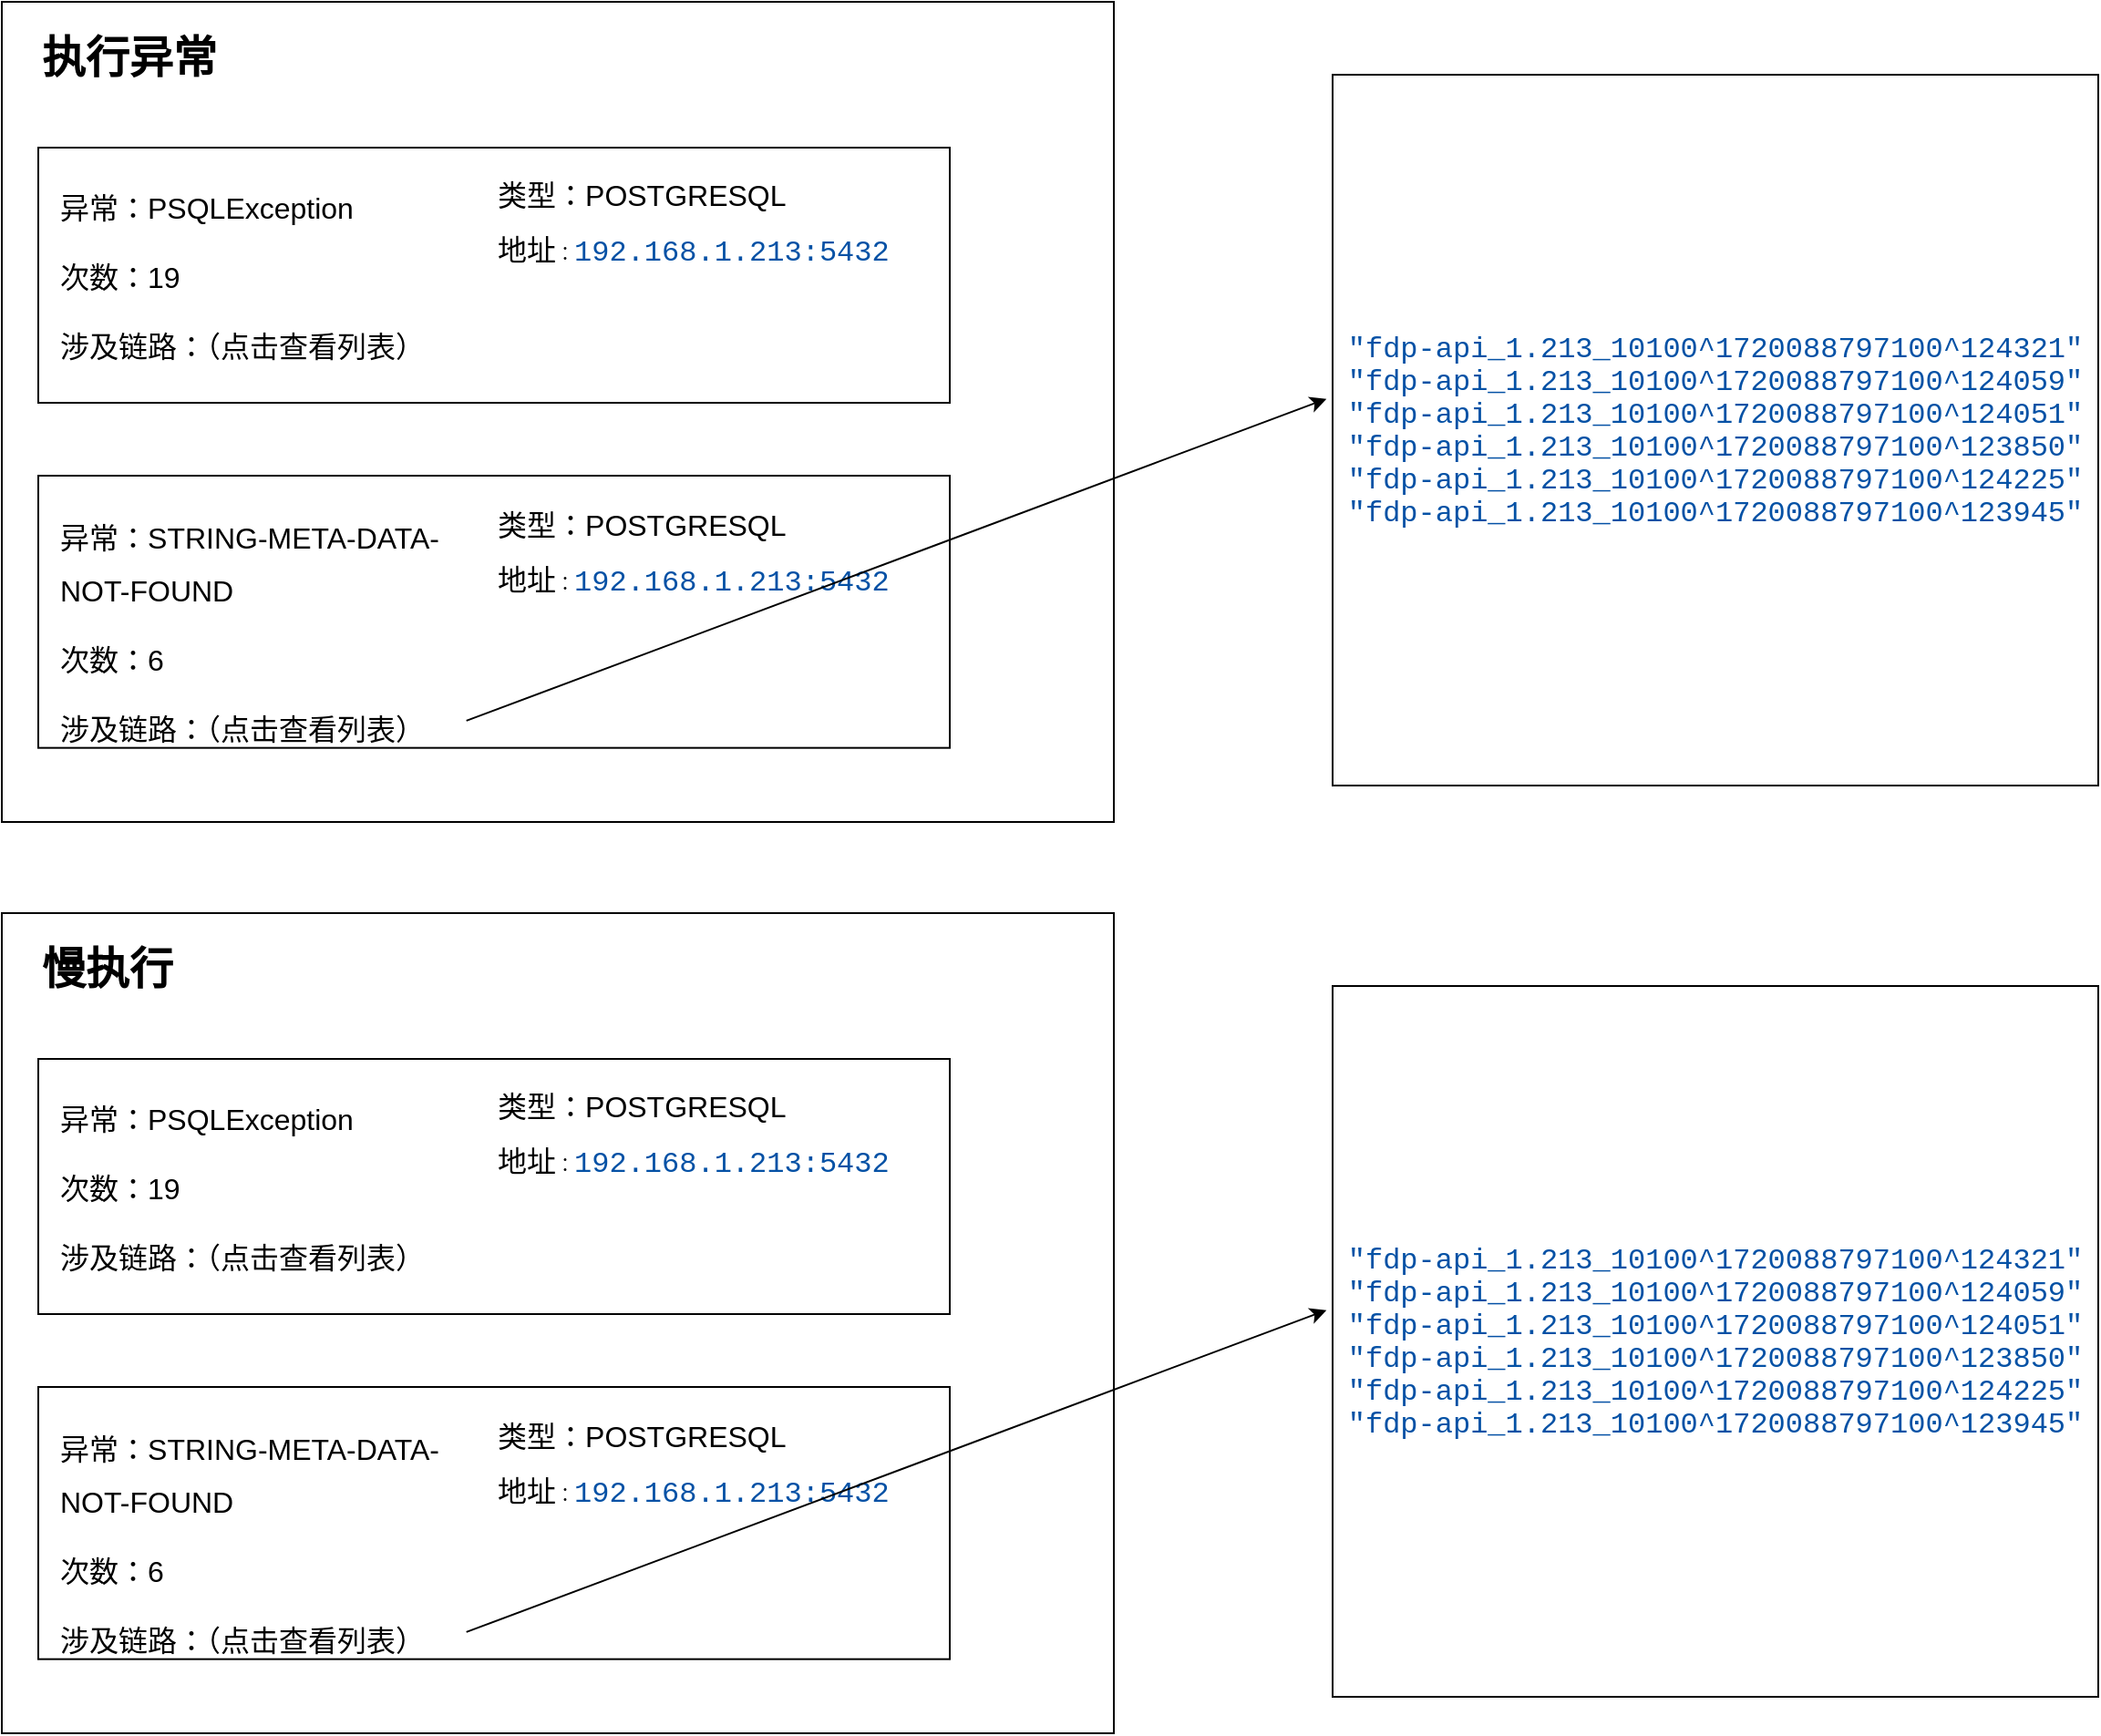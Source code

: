 <mxfile version="24.6.4" type="github">
  <diagram name="第 1 页" id="ANI2F4AvsXiIucCKKWBM">
    <mxGraphModel dx="2876" dy="1063" grid="1" gridSize="10" guides="1" tooltips="1" connect="1" arrows="1" fold="1" page="1" pageScale="1" pageWidth="827" pageHeight="1169" math="0" shadow="0">
      <root>
        <mxCell id="0" />
        <mxCell id="1" parent="0" />
        <mxCell id="_UZ0ICPovGzDHKH6tCGx-6" value="" style="whiteSpace=wrap;html=1;" vertex="1" parent="1">
          <mxGeometry x="-810" y="20" width="610" height="450" as="geometry" />
        </mxCell>
        <mxCell id="_UZ0ICPovGzDHKH6tCGx-14" value="" style="group" vertex="1" connectable="0" parent="1">
          <mxGeometry x="-790" y="100" width="500" height="140" as="geometry" />
        </mxCell>
        <mxCell id="_UZ0ICPovGzDHKH6tCGx-8" value="" style="rounded=0;whiteSpace=wrap;html=1;" vertex="1" parent="_UZ0ICPovGzDHKH6tCGx-14">
          <mxGeometry width="500" height="140" as="geometry" />
        </mxCell>
        <mxCell id="_UZ0ICPovGzDHKH6tCGx-9" value="&lt;h1 style=&quot;margin-top: 0px;&quot;&gt;&lt;span style=&quot;font-weight: normal;&quot;&gt;&lt;font style=&quot;font-size: 16px;&quot;&gt;异常：PSQLException&lt;/font&gt;&lt;/span&gt;&lt;/h1&gt;&lt;div&gt;&lt;span style=&quot;font-weight: normal;&quot;&gt;&lt;font style=&quot;font-size: 16px;&quot;&gt;次数：19&lt;/font&gt;&lt;/span&gt;&lt;/div&gt;&lt;div&gt;&lt;span style=&quot;font-weight: normal;&quot;&gt;&lt;font style=&quot;font-size: 16px;&quot;&gt;&lt;br&gt;&lt;/font&gt;&lt;/span&gt;&lt;/div&gt;&lt;div&gt;&lt;span style=&quot;font-weight: normal;&quot;&gt;&lt;font style=&quot;font-size: 16px;&quot;&gt;涉及链路：（点击查看列表）&lt;/font&gt;&lt;/span&gt;&lt;/div&gt;" style="text;html=1;whiteSpace=wrap;overflow=hidden;rounded=0;" vertex="1" parent="_UZ0ICPovGzDHKH6tCGx-14">
          <mxGeometry x="10" y="10" width="230" height="110" as="geometry" />
        </mxCell>
        <mxCell id="_UZ0ICPovGzDHKH6tCGx-10" value="&lt;h1 style=&quot;margin-top: 0px; font-size: 16px;&quot;&gt;&lt;span style=&quot;font-size: 16px; font-weight: 400;&quot;&gt;类型：&lt;/span&gt;&lt;span style=&quot;font-weight: normal;&quot;&gt;POSTGRESQL&lt;/span&gt;&lt;/h1&gt;&lt;div&gt;&lt;span style=&quot;font-weight: normal; font-size: 16px;&quot;&gt;地址&lt;/span&gt;&lt;span style=&quot;font-weight: normal;&quot;&gt;&lt;font size=&quot;1&quot;&gt;：&lt;/font&gt;&lt;/span&gt;&lt;span style=&quot;color: rgb(4, 81, 165); background-color: rgb(255, 255, 255); font-family: IBMPlexMono, &amp;quot;Courier New&amp;quot;, monospace, Consolas, &amp;quot;Courier New&amp;quot;, monospace; white-space: pre;&quot;&gt;&lt;font style=&quot;font-size: 16px;&quot;&gt;192.168.1.213:5432&lt;/font&gt;&lt;/span&gt;&lt;/div&gt;" style="text;html=1;whiteSpace=wrap;overflow=hidden;rounded=0;" vertex="1" parent="_UZ0ICPovGzDHKH6tCGx-14">
          <mxGeometry x="250" y="10" width="230" height="110" as="geometry" />
        </mxCell>
        <mxCell id="_UZ0ICPovGzDHKH6tCGx-15" value="" style="group" vertex="1" connectable="0" parent="1">
          <mxGeometry x="-790" y="280" width="500" height="160" as="geometry" />
        </mxCell>
        <mxCell id="_UZ0ICPovGzDHKH6tCGx-16" value="" style="rounded=0;whiteSpace=wrap;html=1;" vertex="1" parent="_UZ0ICPovGzDHKH6tCGx-15">
          <mxGeometry width="500" height="149.333" as="geometry" />
        </mxCell>
        <mxCell id="_UZ0ICPovGzDHKH6tCGx-17" value="&lt;h1 style=&quot;margin-top: 0px;&quot;&gt;&lt;span style=&quot;font-size: 19px; font-weight: normal;&quot;&gt;&lt;font style=&quot;font-size: 16px;&quot;&gt;异常：&lt;/font&gt;&lt;/span&gt;&lt;font style=&quot;font-size: 16px; font-weight: normal;&quot;&gt;STRING-META-DATA-NOT-FOUND&lt;/font&gt;&lt;/h1&gt;&lt;div&gt;&lt;span style=&quot;font-weight: normal;&quot;&gt;&lt;font style=&quot;font-size: 16px;&quot;&gt;次数：6&lt;/font&gt;&lt;/span&gt;&lt;/div&gt;&lt;div&gt;&lt;span style=&quot;font-weight: normal;&quot;&gt;&lt;font style=&quot;font-size: 16px;&quot;&gt;&lt;br&gt;&lt;/font&gt;&lt;/span&gt;&lt;/div&gt;&lt;div&gt;&lt;span style=&quot;font-weight: normal;&quot;&gt;&lt;font style=&quot;font-size: 16px;&quot;&gt;涉及链路：（点击查看列表）&lt;/font&gt;&lt;/span&gt;&lt;/div&gt;" style="text;html=1;whiteSpace=wrap;overflow=hidden;rounded=0;" vertex="1" parent="_UZ0ICPovGzDHKH6tCGx-15">
          <mxGeometry x="10" y="10.667" width="220" height="149.333" as="geometry" />
        </mxCell>
        <mxCell id="_UZ0ICPovGzDHKH6tCGx-18" value="&lt;h1 style=&quot;margin-top: 0px; font-size: 16px;&quot;&gt;&lt;span style=&quot;font-size: 16px; font-weight: 400;&quot;&gt;类型：&lt;/span&gt;&lt;span style=&quot;font-weight: normal;&quot;&gt;POSTGRESQL&lt;/span&gt;&lt;/h1&gt;&lt;div&gt;&lt;span style=&quot;font-weight: normal; font-size: 16px;&quot;&gt;地址&lt;/span&gt;&lt;span style=&quot;font-weight: normal;&quot;&gt;&lt;font size=&quot;1&quot;&gt;：&lt;/font&gt;&lt;/span&gt;&lt;span style=&quot;color: rgb(4, 81, 165); background-color: rgb(255, 255, 255); font-family: IBMPlexMono, &amp;quot;Courier New&amp;quot;, monospace, Consolas, &amp;quot;Courier New&amp;quot;, monospace; white-space: pre;&quot;&gt;&lt;font style=&quot;font-size: 16px;&quot;&gt;192.168.1.213:5432&lt;/font&gt;&lt;/span&gt;&lt;/div&gt;" style="text;html=1;whiteSpace=wrap;overflow=hidden;rounded=0;" vertex="1" parent="_UZ0ICPovGzDHKH6tCGx-15">
          <mxGeometry x="250" y="10.667" width="230" height="117.333" as="geometry" />
        </mxCell>
        <mxCell id="_UZ0ICPovGzDHKH6tCGx-19" value="" style="endArrow=classic;html=1;rounded=0;exitX=1.022;exitY=0.829;exitDx=0;exitDy=0;exitPerimeter=0;entryX=-0.008;entryY=0.456;entryDx=0;entryDy=0;entryPerimeter=0;" edge="1" parent="1" source="_UZ0ICPovGzDHKH6tCGx-17" target="_UZ0ICPovGzDHKH6tCGx-20">
          <mxGeometry width="50" height="50" relative="1" as="geometry">
            <mxPoint x="-180" y="410" as="sourcePoint" />
            <mxPoint x="-80" y="180" as="targetPoint" />
          </mxGeometry>
        </mxCell>
        <mxCell id="_UZ0ICPovGzDHKH6tCGx-20" value="&lt;div style=&quot;background-color: rgb(255, 255, 255); font-family: IBMPlexMono, &amp;quot;Courier New&amp;quot;, monospace, Consolas, &amp;quot;Courier New&amp;quot;, monospace; line-height: 18px; white-space: pre; font-size: 16px;&quot;&gt;&lt;div&gt;&lt;span style=&quot;color: #0451a5;&quot;&gt;&quot;fdp-api_1.213_10100^1720088797100^124321&quot;&lt;/span&gt;&lt;/div&gt;&lt;div&gt;&lt;span style=&quot;color: rgb(4, 81, 165);&quot;&gt;&quot;fdp-api_1.213_10100^1720088797100^124059&quot;&lt;/span&gt;&lt;/div&gt;&lt;div&gt;&lt;span style=&quot;color: rgb(4, 81, 165);&quot;&gt;&quot;fdp-api_1.213_10100^1720088797100^124051&quot;&lt;/span&gt;&lt;/div&gt;&lt;div&gt;&lt;span style=&quot;color: #0451a5;&quot;&gt;&quot;fdp-api_1.213_10100^1720088797100^123850&quot;&lt;/span&gt;&lt;/div&gt;&lt;div&gt;&lt;span style=&quot;color: #0451a5;&quot;&gt;&quot;fdp-api_1.213_10100^1720088797100^124225&quot;&lt;/span&gt;&lt;/div&gt;&lt;div&gt;&lt;span style=&quot;color: rgb(4, 81, 165);&quot;&gt;&quot;fdp-api_1.213_10100^1720088797100^123945&quot;&lt;/span&gt;&lt;/div&gt;&lt;/div&gt;" style="rounded=0;whiteSpace=wrap;html=1;" vertex="1" parent="1">
          <mxGeometry x="-80" y="60" width="420" height="390" as="geometry" />
        </mxCell>
        <mxCell id="_UZ0ICPovGzDHKH6tCGx-22" value="&lt;h1 style=&quot;margin-top: 0px;&quot;&gt;执行异常&lt;/h1&gt;" style="text;html=1;whiteSpace=wrap;overflow=hidden;rounded=0;" vertex="1" parent="1">
          <mxGeometry x="-790" y="30" width="180" height="120" as="geometry" />
        </mxCell>
        <mxCell id="_UZ0ICPovGzDHKH6tCGx-23" value="" style="whiteSpace=wrap;html=1;" vertex="1" parent="1">
          <mxGeometry x="-810" y="520" width="610" height="450" as="geometry" />
        </mxCell>
        <mxCell id="_UZ0ICPovGzDHKH6tCGx-24" value="" style="group" vertex="1" connectable="0" parent="1">
          <mxGeometry x="-790" y="600" width="500" height="140" as="geometry" />
        </mxCell>
        <mxCell id="_UZ0ICPovGzDHKH6tCGx-25" value="" style="rounded=0;whiteSpace=wrap;html=1;" vertex="1" parent="_UZ0ICPovGzDHKH6tCGx-24">
          <mxGeometry width="500" height="140" as="geometry" />
        </mxCell>
        <mxCell id="_UZ0ICPovGzDHKH6tCGx-26" value="&lt;h1 style=&quot;margin-top: 0px;&quot;&gt;&lt;span style=&quot;font-weight: normal;&quot;&gt;&lt;font style=&quot;font-size: 16px;&quot;&gt;异常：PSQLException&lt;/font&gt;&lt;/span&gt;&lt;/h1&gt;&lt;div&gt;&lt;span style=&quot;font-weight: normal;&quot;&gt;&lt;font style=&quot;font-size: 16px;&quot;&gt;次数：19&lt;/font&gt;&lt;/span&gt;&lt;/div&gt;&lt;div&gt;&lt;span style=&quot;font-weight: normal;&quot;&gt;&lt;font style=&quot;font-size: 16px;&quot;&gt;&lt;br&gt;&lt;/font&gt;&lt;/span&gt;&lt;/div&gt;&lt;div&gt;&lt;span style=&quot;font-weight: normal;&quot;&gt;&lt;font style=&quot;font-size: 16px;&quot;&gt;涉及链路：（点击查看列表）&lt;/font&gt;&lt;/span&gt;&lt;/div&gt;" style="text;html=1;whiteSpace=wrap;overflow=hidden;rounded=0;" vertex="1" parent="_UZ0ICPovGzDHKH6tCGx-24">
          <mxGeometry x="10" y="10" width="230" height="110" as="geometry" />
        </mxCell>
        <mxCell id="_UZ0ICPovGzDHKH6tCGx-27" value="&lt;h1 style=&quot;margin-top: 0px; font-size: 16px;&quot;&gt;&lt;span style=&quot;font-size: 16px; font-weight: 400;&quot;&gt;类型：&lt;/span&gt;&lt;span style=&quot;font-weight: normal;&quot;&gt;POSTGRESQL&lt;/span&gt;&lt;/h1&gt;&lt;div&gt;&lt;span style=&quot;font-weight: normal; font-size: 16px;&quot;&gt;地址&lt;/span&gt;&lt;span style=&quot;font-weight: normal;&quot;&gt;&lt;font size=&quot;1&quot;&gt;：&lt;/font&gt;&lt;/span&gt;&lt;span style=&quot;color: rgb(4, 81, 165); background-color: rgb(255, 255, 255); font-family: IBMPlexMono, &amp;quot;Courier New&amp;quot;, monospace, Consolas, &amp;quot;Courier New&amp;quot;, monospace; white-space: pre;&quot;&gt;&lt;font style=&quot;font-size: 16px;&quot;&gt;192.168.1.213:5432&lt;/font&gt;&lt;/span&gt;&lt;/div&gt;" style="text;html=1;whiteSpace=wrap;overflow=hidden;rounded=0;" vertex="1" parent="_UZ0ICPovGzDHKH6tCGx-24">
          <mxGeometry x="250" y="10" width="230" height="110" as="geometry" />
        </mxCell>
        <mxCell id="_UZ0ICPovGzDHKH6tCGx-28" value="" style="group" vertex="1" connectable="0" parent="1">
          <mxGeometry x="-790" y="780" width="500" height="160" as="geometry" />
        </mxCell>
        <mxCell id="_UZ0ICPovGzDHKH6tCGx-29" value="" style="rounded=0;whiteSpace=wrap;html=1;" vertex="1" parent="_UZ0ICPovGzDHKH6tCGx-28">
          <mxGeometry width="500" height="149.333" as="geometry" />
        </mxCell>
        <mxCell id="_UZ0ICPovGzDHKH6tCGx-30" value="&lt;h1 style=&quot;margin-top: 0px;&quot;&gt;&lt;span style=&quot;font-size: 19px; font-weight: normal;&quot;&gt;&lt;font style=&quot;font-size: 16px;&quot;&gt;异常：&lt;/font&gt;&lt;/span&gt;&lt;font style=&quot;font-size: 16px; font-weight: normal;&quot;&gt;STRING-META-DATA-NOT-FOUND&lt;/font&gt;&lt;/h1&gt;&lt;div&gt;&lt;span style=&quot;font-weight: normal;&quot;&gt;&lt;font style=&quot;font-size: 16px;&quot;&gt;次数：6&lt;/font&gt;&lt;/span&gt;&lt;/div&gt;&lt;div&gt;&lt;span style=&quot;font-weight: normal;&quot;&gt;&lt;font style=&quot;font-size: 16px;&quot;&gt;&lt;br&gt;&lt;/font&gt;&lt;/span&gt;&lt;/div&gt;&lt;div&gt;&lt;span style=&quot;font-weight: normal;&quot;&gt;&lt;font style=&quot;font-size: 16px;&quot;&gt;涉及链路：（点击查看列表）&lt;/font&gt;&lt;/span&gt;&lt;/div&gt;" style="text;html=1;whiteSpace=wrap;overflow=hidden;rounded=0;" vertex="1" parent="_UZ0ICPovGzDHKH6tCGx-28">
          <mxGeometry x="10" y="10.667" width="220" height="149.333" as="geometry" />
        </mxCell>
        <mxCell id="_UZ0ICPovGzDHKH6tCGx-31" value="&lt;h1 style=&quot;margin-top: 0px; font-size: 16px;&quot;&gt;&lt;span style=&quot;font-size: 16px; font-weight: 400;&quot;&gt;类型：&lt;/span&gt;&lt;span style=&quot;font-weight: normal;&quot;&gt;POSTGRESQL&lt;/span&gt;&lt;/h1&gt;&lt;div&gt;&lt;span style=&quot;font-weight: normal; font-size: 16px;&quot;&gt;地址&lt;/span&gt;&lt;span style=&quot;font-weight: normal;&quot;&gt;&lt;font size=&quot;1&quot;&gt;：&lt;/font&gt;&lt;/span&gt;&lt;span style=&quot;color: rgb(4, 81, 165); background-color: rgb(255, 255, 255); font-family: IBMPlexMono, &amp;quot;Courier New&amp;quot;, monospace, Consolas, &amp;quot;Courier New&amp;quot;, monospace; white-space: pre;&quot;&gt;&lt;font style=&quot;font-size: 16px;&quot;&gt;192.168.1.213:5432&lt;/font&gt;&lt;/span&gt;&lt;/div&gt;" style="text;html=1;whiteSpace=wrap;overflow=hidden;rounded=0;" vertex="1" parent="_UZ0ICPovGzDHKH6tCGx-28">
          <mxGeometry x="250" y="10.667" width="230" height="117.333" as="geometry" />
        </mxCell>
        <mxCell id="_UZ0ICPovGzDHKH6tCGx-32" value="" style="endArrow=classic;html=1;rounded=0;exitX=1.022;exitY=0.829;exitDx=0;exitDy=0;exitPerimeter=0;entryX=-0.008;entryY=0.456;entryDx=0;entryDy=0;entryPerimeter=0;" edge="1" parent="1" source="_UZ0ICPovGzDHKH6tCGx-30" target="_UZ0ICPovGzDHKH6tCGx-33">
          <mxGeometry width="50" height="50" relative="1" as="geometry">
            <mxPoint x="-180" y="910" as="sourcePoint" />
            <mxPoint x="-80" y="680" as="targetPoint" />
          </mxGeometry>
        </mxCell>
        <mxCell id="_UZ0ICPovGzDHKH6tCGx-33" value="&lt;div style=&quot;background-color: rgb(255, 255, 255); font-family: IBMPlexMono, &amp;quot;Courier New&amp;quot;, monospace, Consolas, &amp;quot;Courier New&amp;quot;, monospace; line-height: 18px; white-space: pre; font-size: 16px;&quot;&gt;&lt;div&gt;&lt;span style=&quot;color: #0451a5;&quot;&gt;&quot;fdp-api_1.213_10100^1720088797100^124321&quot;&lt;/span&gt;&lt;/div&gt;&lt;div&gt;&lt;span style=&quot;color: rgb(4, 81, 165);&quot;&gt;&quot;fdp-api_1.213_10100^1720088797100^124059&quot;&lt;/span&gt;&lt;/div&gt;&lt;div&gt;&lt;span style=&quot;color: rgb(4, 81, 165);&quot;&gt;&quot;fdp-api_1.213_10100^1720088797100^124051&quot;&lt;/span&gt;&lt;/div&gt;&lt;div&gt;&lt;span style=&quot;color: #0451a5;&quot;&gt;&quot;fdp-api_1.213_10100^1720088797100^123850&quot;&lt;/span&gt;&lt;/div&gt;&lt;div&gt;&lt;span style=&quot;color: #0451a5;&quot;&gt;&quot;fdp-api_1.213_10100^1720088797100^124225&quot;&lt;/span&gt;&lt;/div&gt;&lt;div&gt;&lt;span style=&quot;color: rgb(4, 81, 165);&quot;&gt;&quot;fdp-api_1.213_10100^1720088797100^123945&quot;&lt;/span&gt;&lt;/div&gt;&lt;/div&gt;" style="rounded=0;whiteSpace=wrap;html=1;" vertex="1" parent="1">
          <mxGeometry x="-80" y="560" width="420" height="390" as="geometry" />
        </mxCell>
        <mxCell id="_UZ0ICPovGzDHKH6tCGx-34" value="&lt;h1 style=&quot;margin-top: 0px;&quot;&gt;慢执行&lt;/h1&gt;" style="text;html=1;whiteSpace=wrap;overflow=hidden;rounded=0;" vertex="1" parent="1">
          <mxGeometry x="-790" y="530" width="180" height="120" as="geometry" />
        </mxCell>
      </root>
    </mxGraphModel>
  </diagram>
</mxfile>

